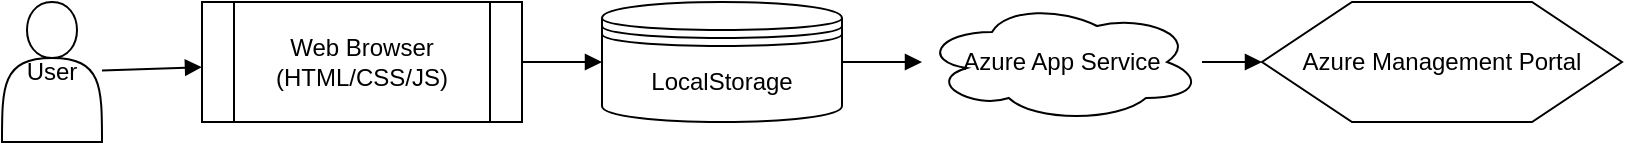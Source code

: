<?xml version="1.0" encoding="UTF-8"?>
<mxfile>
  <diagram name="Cat Adoption Architecture" id="sample-id">
    <mxGraphModel dx="1080" dy="720" grid="1" gridSize="10" guides="1" tooltips="1" connect="1" arrows="1" fold="1" page="1" pageScale="1" pageWidth="827" pageHeight="1169">
      <root>
        <mxCell id="0"/>
        <mxCell id="1" parent="0"/>
        <mxCell id="user" value="User" style="shape=actor;whiteSpace=wrap;html=1;" vertex="1" parent="1">
          <mxGeometry x="20" y="80" width="50" height="70" as="geometry"/>
        </mxCell>
        <mxCell id="browser" value="Web Browser (HTML/CSS/JS)" style="shape=process;whiteSpace=wrap;html=1;" vertex="1" parent="1">
          <mxGeometry x="120" y="80" width="160" height="60" as="geometry"/>
        </mxCell>
        <mxCell id="localstorage" value="LocalStorage" style="shape=datastore;whiteSpace=wrap;html=1;" vertex="1" parent="1">
          <mxGeometry x="320" y="80" width="120" height="60" as="geometry"/>
        </mxCell>
        <mxCell id="azure" value="Azure App Service" style="shape=cloud;whiteSpace=wrap;html=1;" vertex="1" parent="1">
          <mxGeometry x="480" y="80" width="140" height="60" as="geometry"/>
        </mxCell>
        <mxCell id="azure-mgmt" value="Azure Management Portal" style="shape=hexagon;whiteSpace=wrap;html=1;" vertex="1" parent="1">
          <mxGeometry x="650" y="80" width="180" height="60" as="geometry"/>
        </mxCell>
        <mxCell id="arrow1" style="endArrow=block;html=1;" edge="1" parent="1" source="user" target="browser">
          <mxGeometry relative="1" as="geometry"/>
        </mxCell>
        <mxCell id="arrow2" style="endArrow=block;html=1;" edge="1" parent="1" source="browser" target="localstorage">
          <mxGeometry relative="1" as="geometry"/>
        </mxCell>
        <mxCell id="arrow3" style="endArrow=block;html=1;" edge="1" parent="1" source="localstorage" target="azure">
          <mxGeometry relative="1" as="geometry"/>
        </mxCell>
        <mxCell id="arrow4" style="endArrow=block;html=1;" edge="1" parent="1" source="azure" target="azure-mgmt">
          <mxGeometry relative="1" as="geometry"/>
        </mxCell>
      </root>
    </mxGraphModel>
  </diagram>
</mxfile>
